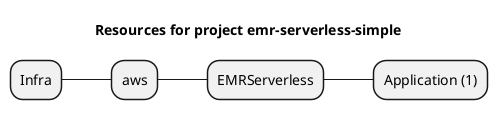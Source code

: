 @startmindmap
title Resources for project emr-serverless-simple
skinparam monochrome true
+ Infra
++ aws
+++ EMRServerless
++++ Application (1)
@endmindmap